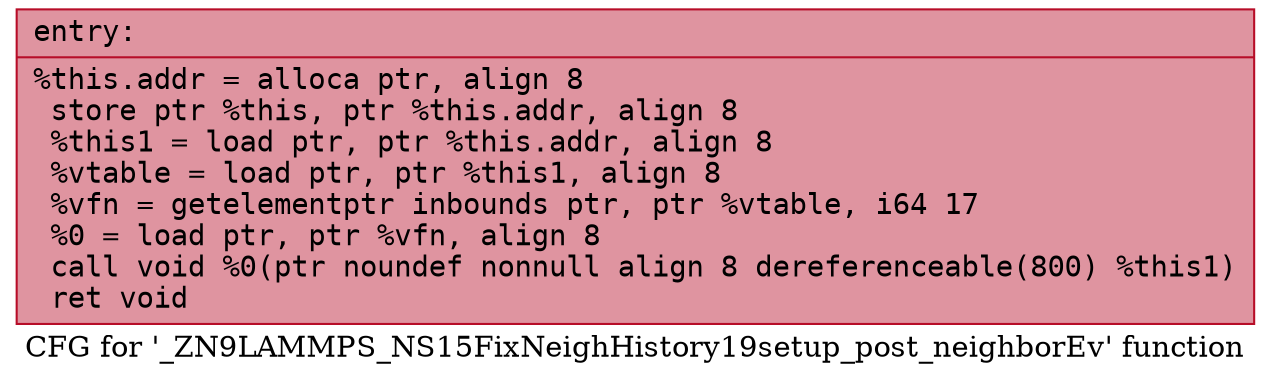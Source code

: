 digraph "CFG for '_ZN9LAMMPS_NS15FixNeighHistory19setup_post_neighborEv' function" {
	label="CFG for '_ZN9LAMMPS_NS15FixNeighHistory19setup_post_neighborEv' function";

	Node0x556119b0d1a0 [shape=record,color="#b70d28ff", style=filled, fillcolor="#b70d2870" fontname="Courier",label="{entry:\l|  %this.addr = alloca ptr, align 8\l  store ptr %this, ptr %this.addr, align 8\l  %this1 = load ptr, ptr %this.addr, align 8\l  %vtable = load ptr, ptr %this1, align 8\l  %vfn = getelementptr inbounds ptr, ptr %vtable, i64 17\l  %0 = load ptr, ptr %vfn, align 8\l  call void %0(ptr noundef nonnull align 8 dereferenceable(800) %this1)\l  ret void\l}"];
}

